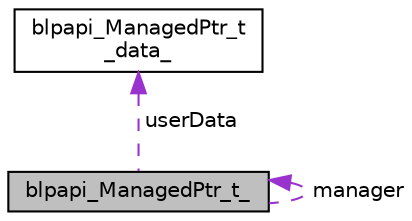 digraph "blpapi_ManagedPtr_t_"
{
  edge [fontname="Helvetica",fontsize="10",labelfontname="Helvetica",labelfontsize="10"];
  node [fontname="Helvetica",fontsize="10",shape=record];
  Node1 [label="blpapi_ManagedPtr_t_",height=0.2,width=0.4,color="black", fillcolor="grey75", style="filled", fontcolor="black"];
  Node2 -> Node1 [dir="back",color="darkorchid3",fontsize="10",style="dashed",label=" userData" ,fontname="Helvetica"];
  Node2 [label="blpapi_ManagedPtr_t\l_data_",height=0.2,width=0.4,color="black", fillcolor="white", style="filled",URL="$unionblpapi___managed_ptr__t__data__.html"];
  Node1 -> Node1 [dir="back",color="darkorchid3",fontsize="10",style="dashed",label=" manager" ,fontname="Helvetica"];
}
